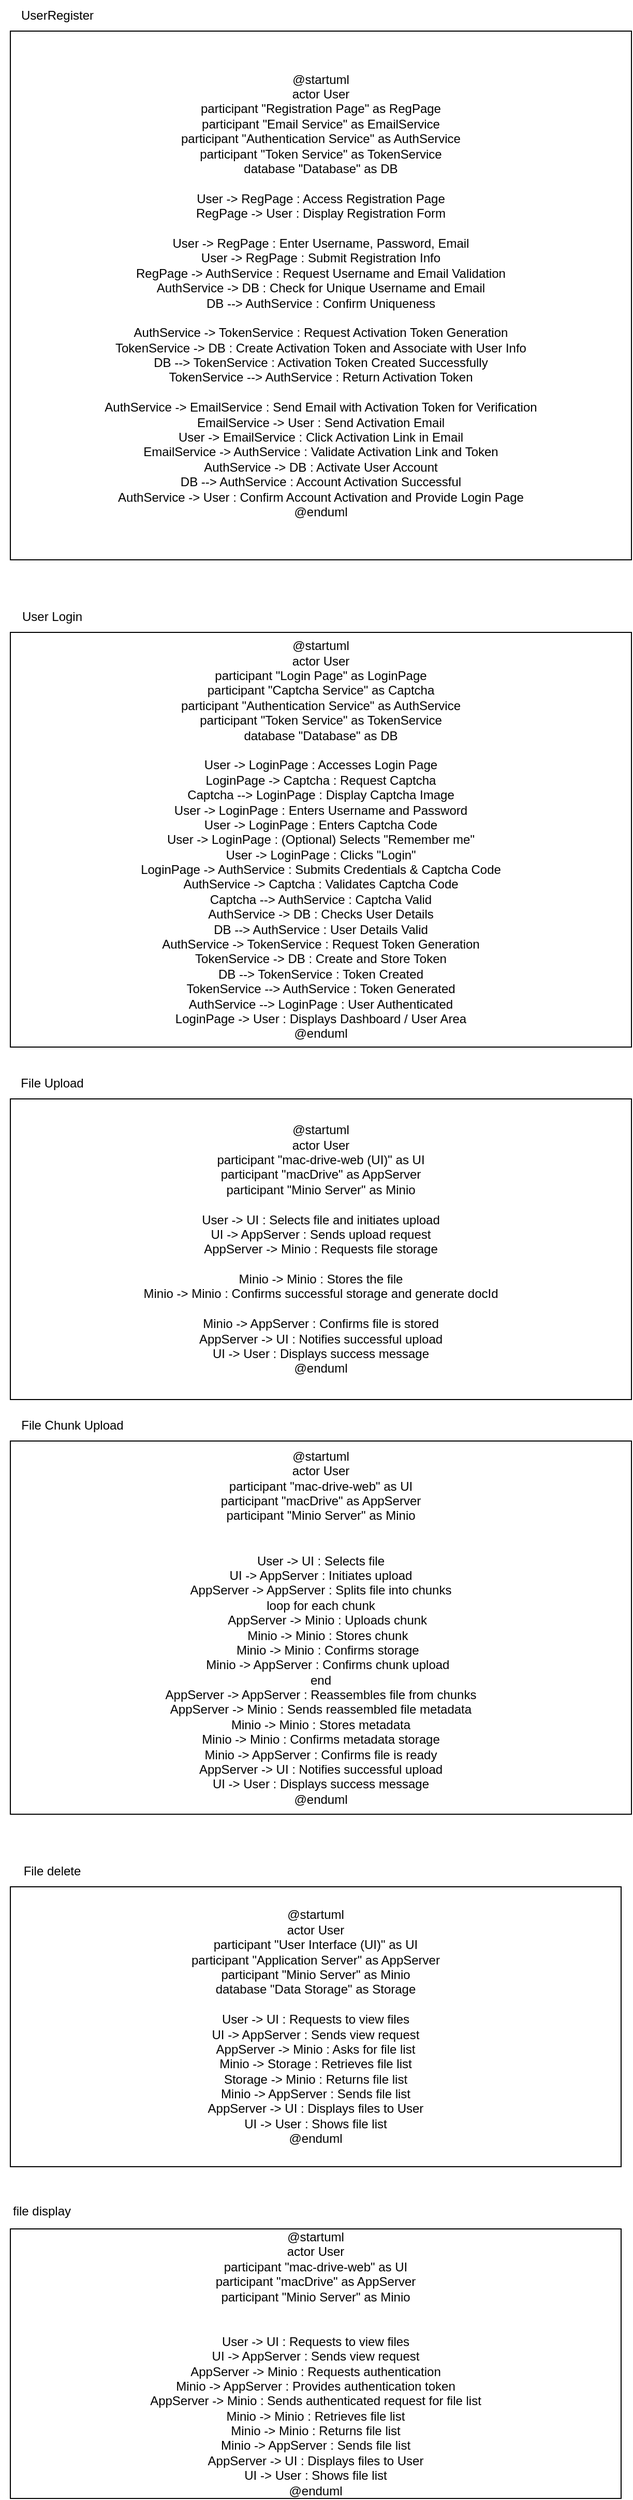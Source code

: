 <mxfile version="22.1.11" type="github" pages="3">
  <diagram id="ILCn9BO9myJM3LrbQQf_" name="plantUML">
    <mxGraphModel dx="929" dy="615" grid="1" gridSize="10" guides="1" tooltips="1" connect="1" arrows="1" fold="1" page="1" pageScale="1" pageWidth="827" pageHeight="1169" math="0" shadow="0">
      <root>
        <mxCell id="0" />
        <mxCell id="1" parent="0" />
        <mxCell id="LQySnjO1yDNA73CeL4dr-1" value="&lt;div&gt;@startuml&lt;/div&gt;&lt;div&gt;actor User&lt;/div&gt;&lt;div&gt;participant &quot;Registration Page&quot; as RegPage&lt;/div&gt;&lt;div&gt;participant &quot;Email Service&quot; as EmailService&lt;/div&gt;&lt;div&gt;participant &quot;Authentication Service&quot; as AuthService&lt;/div&gt;&lt;div&gt;participant &quot;Token Service&quot; as TokenService&lt;/div&gt;&lt;div&gt;database &quot;Database&quot; as DB&lt;/div&gt;&lt;div&gt;&lt;br&gt;&lt;/div&gt;&lt;div&gt;User -&amp;gt; RegPage : Access Registration Page&lt;/div&gt;&lt;div&gt;RegPage -&amp;gt; User : Display Registration Form&lt;/div&gt;&lt;div&gt;&lt;br&gt;&lt;/div&gt;&lt;div&gt;User -&amp;gt; RegPage : Enter Username, Password, Email&lt;/div&gt;&lt;div&gt;User -&amp;gt; RegPage : Submit Registration Info&lt;/div&gt;&lt;div&gt;RegPage -&amp;gt; AuthService : Request Username and Email Validation&lt;/div&gt;&lt;div&gt;AuthService -&amp;gt; DB : Check for Unique Username and Email&lt;/div&gt;&lt;div&gt;DB --&amp;gt; AuthService : Confirm Uniqueness&lt;/div&gt;&lt;div&gt;&lt;br&gt;&lt;/div&gt;&lt;div&gt;AuthService -&amp;gt; TokenService : Request Activation Token Generation&lt;/div&gt;&lt;div&gt;TokenService -&amp;gt; DB : Create Activation Token and Associate with User Info&lt;/div&gt;&lt;div&gt;DB --&amp;gt; TokenService : Activation Token Created Successfully&lt;/div&gt;&lt;div&gt;TokenService --&amp;gt; AuthService : Return Activation Token&lt;/div&gt;&lt;div&gt;&lt;br&gt;&lt;/div&gt;&lt;div&gt;AuthService -&amp;gt; EmailService : Send Email with Activation Token for Verification&lt;/div&gt;&lt;div&gt;EmailService -&amp;gt; User : Send Activation Email&lt;/div&gt;&lt;div&gt;User -&amp;gt; EmailService : Click Activation Link in Email&lt;/div&gt;&lt;div&gt;EmailService -&amp;gt; AuthService : Validate Activation Link and Token&lt;/div&gt;&lt;div&gt;AuthService -&amp;gt; DB : Activate User Account&lt;/div&gt;&lt;div&gt;DB --&amp;gt; AuthService : Account Activation Successful&lt;/div&gt;&lt;div&gt;AuthService -&amp;gt; User : Confirm Account Activation and Provide Login Page&lt;/div&gt;&lt;div&gt;@enduml&lt;/div&gt;" style="rounded=0;whiteSpace=wrap;html=1;" vertex="1" parent="1">
          <mxGeometry x="70" y="150" width="600" height="510" as="geometry" />
        </mxCell>
        <mxCell id="LQySnjO1yDNA73CeL4dr-2" value="UserRegister" style="text;html=1;align=center;verticalAlign=middle;resizable=0;points=[];autosize=1;strokeColor=none;fillColor=none;" vertex="1" parent="1">
          <mxGeometry x="70" y="120" width="90" height="30" as="geometry" />
        </mxCell>
        <mxCell id="LQySnjO1yDNA73CeL4dr-3" value="&lt;div&gt;@startuml&lt;/div&gt;&lt;div&gt;actor User&lt;/div&gt;&lt;div&gt;participant &quot;Login Page&quot; as LoginPage&lt;/div&gt;&lt;div&gt;participant &quot;Captcha Service&quot; as Captcha&lt;/div&gt;&lt;div&gt;participant &quot;Authentication Service&quot; as AuthService&lt;/div&gt;&lt;div&gt;participant &quot;Token Service&quot; as TokenService&lt;/div&gt;&lt;div&gt;database &quot;Database&quot; as DB&lt;/div&gt;&lt;div&gt;&lt;br&gt;&lt;/div&gt;&lt;div&gt;User -&amp;gt; LoginPage : Accesses Login Page&lt;/div&gt;&lt;div&gt;LoginPage -&amp;gt; Captcha : Request Captcha&lt;/div&gt;&lt;div&gt;Captcha --&amp;gt; LoginPage : Display Captcha Image&lt;/div&gt;&lt;div&gt;User -&amp;gt; LoginPage : Enters Username and Password&lt;/div&gt;&lt;div&gt;User -&amp;gt; LoginPage : Enters Captcha Code&lt;/div&gt;&lt;div&gt;User -&amp;gt; LoginPage : (Optional) Selects &quot;Remember me&quot;&lt;/div&gt;&lt;div&gt;User -&amp;gt; LoginPage : Clicks &quot;Login&quot;&lt;/div&gt;&lt;div&gt;LoginPage -&amp;gt; AuthService : Submits Credentials &amp;amp; Captcha Code&lt;/div&gt;&lt;div&gt;AuthService -&amp;gt; Captcha : Validates Captcha Code&lt;/div&gt;&lt;div&gt;Captcha --&amp;gt; AuthService : Captcha Valid&lt;/div&gt;&lt;div&gt;AuthService -&amp;gt; DB : Checks User Details&lt;/div&gt;&lt;div&gt;DB --&amp;gt; AuthService : User Details Valid&lt;/div&gt;&lt;div&gt;AuthService -&amp;gt; TokenService : Request Token Generation&lt;/div&gt;&lt;div&gt;TokenService -&amp;gt; DB : Create and Store Token&lt;/div&gt;&lt;div&gt;DB --&amp;gt; TokenService : Token Created&lt;/div&gt;&lt;div&gt;TokenService --&amp;gt; AuthService : Token Generated&lt;/div&gt;&lt;div&gt;AuthService --&amp;gt; LoginPage : User Authenticated&lt;/div&gt;&lt;div&gt;LoginPage -&amp;gt; User : Displays Dashboard / User Area&lt;/div&gt;&lt;div&gt;@enduml&lt;/div&gt;" style="rounded=0;whiteSpace=wrap;html=1;" vertex="1" parent="1">
          <mxGeometry x="70" y="730" width="600" height="400" as="geometry" />
        </mxCell>
        <mxCell id="LQySnjO1yDNA73CeL4dr-4" value="User Login" style="text;html=1;align=center;verticalAlign=middle;resizable=0;points=[];autosize=1;strokeColor=none;fillColor=none;" vertex="1" parent="1">
          <mxGeometry x="70" y="700" width="80" height="30" as="geometry" />
        </mxCell>
        <mxCell id="LQySnjO1yDNA73CeL4dr-5" value="&lt;div&gt;@startuml&lt;/div&gt;&lt;div&gt;actor User&lt;/div&gt;&lt;div&gt;participant &quot;mac-drive-web (UI)&quot; as UI&lt;/div&gt;&lt;div&gt;participant &quot;macDrive&quot; as AppServer&lt;/div&gt;&lt;div&gt;participant &quot;Minio Server&quot; as Minio&lt;/div&gt;&lt;div&gt;&lt;br&gt;&lt;/div&gt;&lt;div&gt;User -&amp;gt; UI : Selects file and initiates upload&lt;/div&gt;&lt;div&gt;UI -&amp;gt; AppServer : Sends upload request&lt;/div&gt;&lt;div&gt;AppServer -&amp;gt; Minio : Requests file storage&lt;/div&gt;&lt;div&gt;&lt;br&gt;&lt;/div&gt;&lt;div&gt;Minio -&amp;gt; Minio : Stores the file&lt;/div&gt;&lt;div&gt;Minio -&amp;gt; Minio : Confirms successful storage and generate docId&lt;/div&gt;&lt;div&gt;&lt;br&gt;&lt;/div&gt;&lt;div&gt;Minio -&amp;gt; AppServer : Confirms file is stored&lt;/div&gt;&lt;div&gt;AppServer -&amp;gt; UI : Notifies successful upload&lt;/div&gt;&lt;div&gt;UI -&amp;gt; User : Displays success message&lt;/div&gt;&lt;div&gt;@enduml&lt;/div&gt;" style="rounded=0;whiteSpace=wrap;html=1;" vertex="1" parent="1">
          <mxGeometry x="70" y="1180" width="600" height="290" as="geometry" />
        </mxCell>
        <mxCell id="LQySnjO1yDNA73CeL4dr-6" value="File Upload" style="text;html=1;align=center;verticalAlign=middle;resizable=0;points=[];autosize=1;strokeColor=none;fillColor=none;" vertex="1" parent="1">
          <mxGeometry x="70" y="1150" width="80" height="30" as="geometry" />
        </mxCell>
        <mxCell id="LQySnjO1yDNA73CeL4dr-7" value="@startuml&#xa;actor User&#xa;participant &quot;mac-drive-web&quot; as UI&#xa;participant &quot;macDrive&quot; as AppServer&#xa;participant &quot;Minio Server&quot; as Minio&#xa;&#xa;&#xa;User -&gt; UI : Selects file&#xa;UI -&gt; AppServer : Initiates upload&#xa;AppServer -&gt; AppServer : Splits file into chunks&#xa;loop for each chunk&#xa;    AppServer -&gt; Minio : Uploads chunk&#xa;    Minio -&gt; Minio : Stores chunk&#xa;    Minio -&gt; Minio : Confirms storage&#xa;    Minio -&gt; AppServer : Confirms chunk upload&#xa;end&#xa;AppServer -&gt; AppServer : Reassembles file from chunks&#xa;AppServer -&gt; Minio : Sends reassembled file metadata&#xa;Minio -&gt; Minio : Stores metadata&#xa;Minio -&gt; Minio : Confirms metadata storage&#xa;Minio -&gt; AppServer : Confirms file is ready&#xa;AppServer -&gt; UI : Notifies successful upload&#xa;UI -&gt; User : Displays success message&#xa;@enduml" style="rounded=0;whiteSpace=wrap;html=1;" vertex="1" parent="1">
          <mxGeometry x="70" y="1510" width="600" height="360" as="geometry" />
        </mxCell>
        <mxCell id="LQySnjO1yDNA73CeL4dr-8" value="File Chunk Upload" style="text;html=1;strokeColor=none;fillColor=none;align=center;verticalAlign=middle;whiteSpace=wrap;rounded=0;" vertex="1" parent="1">
          <mxGeometry x="70" y="1480" width="120" height="30" as="geometry" />
        </mxCell>
        <mxCell id="LQySnjO1yDNA73CeL4dr-9" value="&lt;div&gt;@startuml&lt;/div&gt;&lt;div&gt;actor User&lt;/div&gt;&lt;div&gt;participant &quot;User Interface (UI)&quot; as UI&lt;/div&gt;&lt;div&gt;participant &quot;Application Server&quot; as AppServer&lt;/div&gt;&lt;div&gt;participant &quot;Minio Server&quot; as Minio&lt;/div&gt;&lt;div&gt;database &quot;Data Storage&quot; as Storage&lt;/div&gt;&lt;div&gt;&lt;br&gt;&lt;/div&gt;&lt;div&gt;User -&amp;gt; UI : Requests to view files&lt;/div&gt;&lt;div&gt;UI -&amp;gt; AppServer : Sends view request&lt;/div&gt;&lt;div&gt;AppServer -&amp;gt; Minio : Asks for file list&lt;/div&gt;&lt;div&gt;Minio -&amp;gt; Storage : Retrieves file list&lt;/div&gt;&lt;div&gt;Storage -&amp;gt; Minio : Returns file list&lt;/div&gt;&lt;div&gt;Minio -&amp;gt; AppServer : Sends file list&lt;/div&gt;&lt;div&gt;AppServer -&amp;gt; UI : Displays files to User&lt;/div&gt;&lt;div&gt;UI -&amp;gt; User : Shows file list&lt;/div&gt;&lt;div&gt;@enduml&lt;/div&gt;" style="rounded=0;whiteSpace=wrap;html=1;" vertex="1" parent="1">
          <mxGeometry x="70" y="1940" width="590" height="270" as="geometry" />
        </mxCell>
        <mxCell id="LQySnjO1yDNA73CeL4dr-10" value="File delete" style="text;html=1;align=center;verticalAlign=middle;resizable=0;points=[];autosize=1;strokeColor=none;fillColor=none;" vertex="1" parent="1">
          <mxGeometry x="70" y="1910" width="80" height="30" as="geometry" />
        </mxCell>
        <mxCell id="LQySnjO1yDNA73CeL4dr-11" value="@startuml&#xa;actor User&#xa;participant &quot;mac-drive-web&quot; as UI&#xa;participant &quot;macDrive&quot; as AppServer&#xa;participant &quot;Minio Server&quot; as Minio&#xa;&#xa;&#xa;User -&gt; UI : Requests to view files&#xa;UI -&gt; AppServer : Sends view request&#xa;AppServer -&gt; Minio : Requests authentication&#xa;Minio -&gt; AppServer : Provides authentication token&#xa;AppServer -&gt; Minio : Sends authenticated request for file list&#xa;Minio -&gt; Minio : Retrieves file list&#xa;Minio -&gt; Minio : Returns file list&#xa;Minio -&gt; AppServer : Sends file list&#xa;AppServer -&gt; UI : Displays files to User&#xa;UI -&gt; User : Shows file list&#xa;@enduml" style="rounded=0;whiteSpace=wrap;html=1;" vertex="1" parent="1">
          <mxGeometry x="70" y="2270" width="590" height="260" as="geometry" />
        </mxCell>
        <mxCell id="LQySnjO1yDNA73CeL4dr-12" value="file display" style="text;html=1;align=center;verticalAlign=middle;resizable=0;points=[];autosize=1;strokeColor=none;fillColor=none;" vertex="1" parent="1">
          <mxGeometry x="60" y="2238" width="80" height="30" as="geometry" />
        </mxCell>
      </root>
    </mxGraphModel>
  </diagram>
  <diagram name="overall er" id="CqrkfWvKqjEvy0J3rS-4">
    <mxGraphModel dx="1756" dy="615" grid="1" gridSize="10" guides="1" tooltips="1" connect="1" arrows="1" fold="1" page="1" pageScale="1" pageWidth="827" pageHeight="1169" math="0" shadow="0">
      <root>
        <mxCell id="0" />
        <mxCell id="1" parent="0" />
        <mxCell id="Isf6Fnb0qAEW2lczfsNk-14" style="rounded=1;orthogonalLoop=1;jettySize=auto;html=1;entryX=0.5;entryY=1;entryDx=0;entryDy=0;sketch=1;curveFitting=1;jiggle=2;endArrow=none;endFill=0;" parent="1" source="Isf6Fnb0qAEW2lczfsNk-3" target="Isf6Fnb0qAEW2lczfsNk-6" edge="1">
          <mxGeometry relative="1" as="geometry" />
        </mxCell>
        <mxCell id="Isf6Fnb0qAEW2lczfsNk-3" value="File" style="rounded=1;whiteSpace=wrap;html=1;fillColor=#e1d5e7;strokeColor=#9673a6;sketch=1;curveFitting=1;jiggle=2;fillStyle=hachure;" parent="1" vertex="1">
          <mxGeometry x="160" y="540" width="120" height="60" as="geometry" />
        </mxCell>
        <mxCell id="Isf6Fnb0qAEW2lczfsNk-4" value="User" style="rounded=1;whiteSpace=wrap;html=1;fillColor=#e1d5e7;strokeColor=#9673a6;sketch=1;curveFitting=1;jiggle=2;fillStyle=hachure;" parent="1" vertex="1">
          <mxGeometry x="520" y="540" width="120" height="60" as="geometry" />
        </mxCell>
        <mxCell id="Isf6Fnb0qAEW2lczfsNk-5" value="Authority" style="rounded=1;whiteSpace=wrap;html=1;fillColor=#e1d5e7;strokeColor=#9673a6;sketch=1;curveFitting=1;jiggle=2;fillStyle=hachure;" parent="1" vertex="1">
          <mxGeometry x="940" y="540" width="120" height="60" as="geometry" />
        </mxCell>
        <mxCell id="Isf6Fnb0qAEW2lczfsNk-6" value="File Type" style="ellipse;whiteSpace=wrap;html=1;fillColor=#fff2cc;strokeColor=#d6b656;fillStyle=hatch;sketch=1;curveFitting=1;jiggle=2;" parent="1" vertex="1">
          <mxGeometry x="180" y="390" width="85" height="40" as="geometry" />
        </mxCell>
        <mxCell id="Isf6Fnb0qAEW2lczfsNk-7" value="File Name" style="ellipse;whiteSpace=wrap;html=1;fillColor=#fff2cc;strokeColor=#d6b656;fillStyle=hatch;sketch=1;curveFitting=1;jiggle=2;" parent="1" vertex="1">
          <mxGeometry x="80" y="400" width="80" height="40" as="geometry" />
        </mxCell>
        <mxCell id="Isf6Fnb0qAEW2lczfsNk-8" value="File Path" style="ellipse;whiteSpace=wrap;html=1;fillColor=#fff2cc;strokeColor=#d6b656;fillStyle=hatch;sketch=1;curveFitting=1;jiggle=2;" parent="1" vertex="1">
          <mxGeometry x="15" y="450" width="90" height="40" as="geometry" />
        </mxCell>
        <mxCell id="Isf6Fnb0qAEW2lczfsNk-9" value="File Storage idWork Name" style="ellipse;whiteSpace=wrap;html=1;fillColor=#fff2cc;strokeColor=#d6b656;fillStyle=hatch;sketch=1;curveFitting=1;jiggle=2;" parent="1" vertex="1">
          <mxGeometry x="-20" y="500" width="90" height="40" as="geometry" />
        </mxCell>
        <mxCell id="Isf6Fnb0qAEW2lczfsNk-10" value="id" style="ellipse;whiteSpace=wrap;html=1;fillColor=#fff2cc;strokeColor=#d6b656;fillStyle=hatch;sketch=1;curveFitting=1;jiggle=2;" parent="1" vertex="1">
          <mxGeometry x="-10" y="550" width="90" height="40" as="geometry" />
        </mxCell>
        <mxCell id="Isf6Fnb0qAEW2lczfsNk-11" value="Upload Time" style="ellipse;whiteSpace=wrap;html=1;fillColor=#fff2cc;strokeColor=#d6b656;fillStyle=hatch;sketch=1;curveFitting=1;jiggle=2;" parent="1" vertex="1">
          <mxGeometry x="20" y="610" width="85" height="40" as="geometry" />
        </mxCell>
        <mxCell id="Isf6Fnb0qAEW2lczfsNk-12" value="File Size" style="ellipse;whiteSpace=wrap;html=1;fillColor=#fff2cc;strokeColor=#d6b656;fillStyle=hatch;sketch=1;curveFitting=1;jiggle=2;" parent="1" vertex="1">
          <mxGeometry x="90" y="660" width="90" height="40" as="geometry" />
        </mxCell>
        <mxCell id="Isf6Fnb0qAEW2lczfsNk-17" style="rounded=1;orthogonalLoop=1;jettySize=auto;html=1;entryX=1;entryY=1;entryDx=0;entryDy=0;sketch=1;curveFitting=1;jiggle=2;endArrow=none;endFill=0;exitX=0.5;exitY=0;exitDx=0;exitDy=0;" parent="1" source="Isf6Fnb0qAEW2lczfsNk-3" target="Isf6Fnb0qAEW2lczfsNk-7" edge="1">
          <mxGeometry relative="1" as="geometry">
            <mxPoint x="170" y="530" as="sourcePoint" />
            <mxPoint x="170" y="360" as="targetPoint" />
          </mxGeometry>
        </mxCell>
        <mxCell id="Isf6Fnb0qAEW2lczfsNk-18" style="rounded=1;orthogonalLoop=1;jettySize=auto;html=1;entryX=1;entryY=1;entryDx=0;entryDy=0;sketch=1;curveFitting=1;jiggle=2;endArrow=none;endFill=0;exitX=0;exitY=0.5;exitDx=0;exitDy=0;" parent="1" source="Isf6Fnb0qAEW2lczfsNk-3" target="Isf6Fnb0qAEW2lczfsNk-8" edge="1">
          <mxGeometry relative="1" as="geometry">
            <mxPoint x="130" y="570" as="sourcePoint" />
            <mxPoint x="130" y="400" as="targetPoint" />
          </mxGeometry>
        </mxCell>
        <mxCell id="Isf6Fnb0qAEW2lczfsNk-19" style="rounded=1;orthogonalLoop=1;jettySize=auto;html=1;entryX=1;entryY=0.5;entryDx=0;entryDy=0;sketch=1;curveFitting=1;jiggle=2;endArrow=none;endFill=0;exitX=0;exitY=0.5;exitDx=0;exitDy=0;" parent="1" source="Isf6Fnb0qAEW2lczfsNk-3" target="Isf6Fnb0qAEW2lczfsNk-9" edge="1">
          <mxGeometry relative="1" as="geometry">
            <mxPoint x="89" y="650" as="sourcePoint" />
            <mxPoint x="89" y="480" as="targetPoint" />
          </mxGeometry>
        </mxCell>
        <mxCell id="Isf6Fnb0qAEW2lczfsNk-20" style="rounded=1;orthogonalLoop=1;jettySize=auto;html=1;entryX=1;entryY=0.394;entryDx=0;entryDy=0;sketch=1;curveFitting=1;jiggle=2;endArrow=none;endFill=0;entryPerimeter=0;" parent="1" target="Isf6Fnb0qAEW2lczfsNk-10" edge="1">
          <mxGeometry relative="1" as="geometry">
            <mxPoint x="160" y="570" as="sourcePoint" />
            <mxPoint x="100" y="510" as="targetPoint" />
          </mxGeometry>
        </mxCell>
        <mxCell id="Isf6Fnb0qAEW2lczfsNk-21" style="rounded=1;orthogonalLoop=1;jettySize=auto;html=1;sketch=1;curveFitting=1;jiggle=2;endArrow=none;endFill=0;entryX=0;entryY=0.75;entryDx=0;entryDy=0;exitX=1;exitY=0;exitDx=0;exitDy=0;" parent="1" source="Isf6Fnb0qAEW2lczfsNk-11" target="Isf6Fnb0qAEW2lczfsNk-3" edge="1">
          <mxGeometry relative="1" as="geometry">
            <mxPoint x="219.5" y="775" as="sourcePoint" />
            <mxPoint x="240" y="610" as="targetPoint" />
          </mxGeometry>
        </mxCell>
        <mxCell id="Isf6Fnb0qAEW2lczfsNk-22" style="rounded=1;orthogonalLoop=1;jettySize=auto;html=1;entryX=0.5;entryY=1;entryDx=0;entryDy=0;sketch=1;curveFitting=1;jiggle=2;endArrow=none;endFill=0;exitX=0.5;exitY=0;exitDx=0;exitDy=0;" parent="1" source="Isf6Fnb0qAEW2lczfsNk-12" target="Isf6Fnb0qAEW2lczfsNk-3" edge="1">
          <mxGeometry relative="1" as="geometry">
            <mxPoint x="289" y="740" as="sourcePoint" />
            <mxPoint x="289" y="570" as="targetPoint" />
          </mxGeometry>
        </mxCell>
        <mxCell id="Isf6Fnb0qAEW2lczfsNk-23" style="rounded=1;orthogonalLoop=1;jettySize=auto;html=1;sketch=1;curveFitting=1;jiggle=2;endArrow=none;endFill=0;exitX=0.5;exitY=0;exitDx=0;exitDy=0;" parent="1" source="Isf6Fnb0qAEW2lczfsNk-26" edge="1">
          <mxGeometry relative="1" as="geometry">
            <mxPoint x="220" y="820" as="sourcePoint" />
            <mxPoint x="220" y="600" as="targetPoint" />
            <Array as="points" />
          </mxGeometry>
        </mxCell>
        <mxCell id="Isf6Fnb0qAEW2lczfsNk-24" style="rounded=1;orthogonalLoop=1;jettySize=auto;html=1;entryX=1;entryY=0.5;entryDx=0;entryDy=0;sketch=1;curveFitting=1;jiggle=2;endArrow=none;endFill=0;exitX=0;exitY=0.5;exitDx=0;exitDy=0;" parent="1" source="Isf6Fnb0qAEW2lczfsNk-48" target="Isf6Fnb0qAEW2lczfsNk-3" edge="1">
          <mxGeometry relative="1" as="geometry">
            <mxPoint x="320" y="790" as="sourcePoint" />
            <mxPoint x="320" y="620" as="targetPoint" />
          </mxGeometry>
        </mxCell>
        <mxCell id="Isf6Fnb0qAEW2lczfsNk-25" style="rounded=1;orthogonalLoop=1;jettySize=auto;html=1;entryX=0;entryY=0.5;entryDx=0;entryDy=0;sketch=1;curveFitting=1;jiggle=2;endArrow=none;endFill=0;exitX=1;exitY=0.5;exitDx=0;exitDy=0;" parent="1" source="Isf6Fnb0qAEW2lczfsNk-26" target="Isf6Fnb0qAEW2lczfsNk-27" edge="1">
          <mxGeometry relative="1" as="geometry">
            <mxPoint x="360" y="870" as="sourcePoint" />
            <mxPoint x="360" y="700" as="targetPoint" />
          </mxGeometry>
        </mxCell>
        <mxCell id="Isf6Fnb0qAEW2lczfsNk-26" value="Contain" style="rhombus;whiteSpace=wrap;html=1;fillColor=#dae8fc;strokeColor=#6c8ebf;fillStyle=hatch;sketch=1;curveFitting=1;jiggle=2;" parent="1" vertex="1">
          <mxGeometry x="150" y="790" width="140" height="80" as="geometry" />
        </mxCell>
        <mxCell id="Isf6Fnb0qAEW2lczfsNk-27" value="File&amp;nbsp; Class" style="rounded=1;whiteSpace=wrap;html=1;fillColor=#e1d5e7;strokeColor=#9673a6;sketch=1;curveFitting=1;jiggle=2;fillStyle=hachure;" parent="1" vertex="1">
          <mxGeometry x="530" y="808" width="120" height="60" as="geometry" />
        </mxCell>
        <mxCell id="Isf6Fnb0qAEW2lczfsNk-28" value="File Extension&lt;br&gt;&amp;nbsp;Name" style="ellipse;whiteSpace=wrap;html=1;fillColor=#fff2cc;strokeColor=#d6b656;fillStyle=hatch;sketch=1;curveFitting=1;jiggle=2;" parent="1" vertex="1">
          <mxGeometry x="747" y="740" width="90" height="40" as="geometry" />
        </mxCell>
        <mxCell id="Isf6Fnb0qAEW2lczfsNk-29" style="rounded=1;orthogonalLoop=1;jettySize=auto;html=1;entryX=1;entryY=0.5;entryDx=0;entryDy=0;sketch=1;curveFitting=1;jiggle=2;endArrow=none;endFill=0;exitX=0;exitY=0.5;exitDx=0;exitDy=0;" parent="1" source="Isf6Fnb0qAEW2lczfsNk-33" target="Isf6Fnb0qAEW2lczfsNk-27" edge="1">
          <mxGeometry relative="1" as="geometry">
            <mxPoint x="710" y="1040" as="sourcePoint" />
            <mxPoint x="710" y="870" as="targetPoint" />
          </mxGeometry>
        </mxCell>
        <mxCell id="Isf6Fnb0qAEW2lczfsNk-30" style="rounded=1;orthogonalLoop=1;jettySize=auto;html=1;entryX=0;entryY=0.5;entryDx=0;entryDy=0;sketch=1;curveFitting=1;jiggle=2;endArrow=none;endFill=0;exitX=1;exitY=0.5;exitDx=0;exitDy=0;" parent="1" source="Isf6Fnb0qAEW2lczfsNk-27" target="Isf6Fnb0qAEW2lczfsNk-32" edge="1">
          <mxGeometry relative="1" as="geometry">
            <mxPoint x="329" y="780" as="sourcePoint" />
            <mxPoint x="329" y="610" as="targetPoint" />
          </mxGeometry>
        </mxCell>
        <mxCell id="Isf6Fnb0qAEW2lczfsNk-31" style="rounded=1;orthogonalLoop=1;jettySize=auto;html=1;entryX=0;entryY=1;entryDx=0;entryDy=0;sketch=1;curveFitting=1;jiggle=2;endArrow=none;endFill=0;exitX=1;exitY=0.5;exitDx=0;exitDy=0;" parent="1" source="Isf6Fnb0qAEW2lczfsNk-27" target="Isf6Fnb0qAEW2lczfsNk-28" edge="1">
          <mxGeometry relative="1" as="geometry">
            <mxPoint x="339" y="790" as="sourcePoint" />
            <mxPoint x="339" y="620" as="targetPoint" />
          </mxGeometry>
        </mxCell>
        <mxCell id="Isf6Fnb0qAEW2lczfsNk-32" value="Id" style="ellipse;whiteSpace=wrap;html=1;fillColor=#fff2cc;strokeColor=#d6b656;fillStyle=hatch;sketch=1;curveFitting=1;jiggle=2;" parent="1" vertex="1">
          <mxGeometry x="747" y="810" width="90" height="40" as="geometry" />
        </mxCell>
        <mxCell id="Isf6Fnb0qAEW2lczfsNk-33" value="File Type Id" style="ellipse;whiteSpace=wrap;html=1;fillColor=#fff2cc;strokeColor=#d6b656;fillStyle=hatch;sketch=1;curveFitting=1;jiggle=2;" parent="1" vertex="1">
          <mxGeometry x="747" y="870" width="90" height="40" as="geometry" />
        </mxCell>
        <mxCell id="Isf6Fnb0qAEW2lczfsNk-34" value="1" style="text;html=1;align=center;verticalAlign=middle;resizable=0;points=[];autosize=1;strokeColor=none;fillColor=none;" parent="1" vertex="1">
          <mxGeometry x="235" y="678" width="30" height="30" as="geometry" />
        </mxCell>
        <mxCell id="Isf6Fnb0qAEW2lczfsNk-35" value="1" style="text;html=1;align=center;verticalAlign=middle;resizable=0;points=[];autosize=1;strokeColor=none;fillColor=none;" parent="1" vertex="1">
          <mxGeometry x="395" y="808" width="30" height="30" as="geometry" />
        </mxCell>
        <mxCell id="Isf6Fnb0qAEW2lczfsNk-36" value="Storage Capacity" style="ellipse;whiteSpace=wrap;html=1;fillColor=#fff2cc;strokeColor=#d6b656;fillStyle=hatch;sketch=1;curveFitting=1;jiggle=2;" parent="1" vertex="1">
          <mxGeometry x="380" y="470" width="90" height="40" as="geometry" />
        </mxCell>
        <mxCell id="Isf6Fnb0qAEW2lczfsNk-37" value="Id" style="ellipse;whiteSpace=wrap;html=1;fillColor=#fff2cc;strokeColor=#d6b656;fillStyle=hatch;sketch=1;curveFitting=1;jiggle=2;" parent="1" vertex="1">
          <mxGeometry x="400" y="410" width="90" height="40" as="geometry" />
        </mxCell>
        <mxCell id="Isf6Fnb0qAEW2lczfsNk-38" value="Name" style="ellipse;whiteSpace=wrap;html=1;fillColor=#fff2cc;strokeColor=#d6b656;fillStyle=hatch;sketch=1;curveFitting=1;jiggle=2;" parent="1" vertex="1">
          <mxGeometry x="480" y="360" width="90" height="40" as="geometry" />
        </mxCell>
        <mxCell id="Isf6Fnb0qAEW2lczfsNk-39" value="Email" style="ellipse;whiteSpace=wrap;html=1;fillColor=#fff2cc;strokeColor=#d6b656;fillStyle=hatch;sketch=1;curveFitting=1;jiggle=2;" parent="1" vertex="1">
          <mxGeometry x="590" y="360" width="90" height="40" as="geometry" />
        </mxCell>
        <mxCell id="Isf6Fnb0qAEW2lczfsNk-40" value="Password" style="ellipse;whiteSpace=wrap;html=1;fillColor=#fff2cc;strokeColor=#d6b656;fillStyle=hatch;sketch=1;curveFitting=1;jiggle=2;" parent="1" vertex="1">
          <mxGeometry x="670" y="410" width="90" height="40" as="geometry" />
        </mxCell>
        <mxCell id="Isf6Fnb0qAEW2lczfsNk-41" value="Avatar" style="ellipse;whiteSpace=wrap;html=1;fillColor=#fff2cc;strokeColor=#d6b656;fillStyle=hatch;sketch=1;curveFitting=1;jiggle=2;" parent="1" vertex="1">
          <mxGeometry x="690" y="470" width="90" height="40" as="geometry" />
        </mxCell>
        <mxCell id="Isf6Fnb0qAEW2lczfsNk-42" style="rounded=1;orthogonalLoop=1;jettySize=auto;html=1;entryX=1;entryY=1;entryDx=0;entryDy=0;sketch=1;curveFitting=1;jiggle=2;endArrow=none;endFill=0;exitX=0.25;exitY=0;exitDx=0;exitDy=0;" parent="1" source="Isf6Fnb0qAEW2lczfsNk-4" target="Isf6Fnb0qAEW2lczfsNk-36" edge="1">
          <mxGeometry relative="1" as="geometry">
            <mxPoint x="350" y="708" as="sourcePoint" />
            <mxPoint x="460" y="644" as="targetPoint" />
          </mxGeometry>
        </mxCell>
        <mxCell id="Isf6Fnb0qAEW2lczfsNk-43" style="rounded=1;orthogonalLoop=1;jettySize=auto;html=1;entryX=1;entryY=1;entryDx=0;entryDy=0;sketch=1;curveFitting=1;jiggle=2;endArrow=none;endFill=0;exitX=0.25;exitY=0;exitDx=0;exitDy=0;" parent="1" source="Isf6Fnb0qAEW2lczfsNk-4" target="Isf6Fnb0qAEW2lczfsNk-37" edge="1">
          <mxGeometry relative="1" as="geometry">
            <mxPoint x="610" y="708" as="sourcePoint" />
            <mxPoint x="720" y="644" as="targetPoint" />
          </mxGeometry>
        </mxCell>
        <mxCell id="Isf6Fnb0qAEW2lczfsNk-44" style="rounded=1;orthogonalLoop=1;jettySize=auto;html=1;entryX=0.5;entryY=1;entryDx=0;entryDy=0;sketch=1;curveFitting=1;jiggle=2;endArrow=none;endFill=0;exitX=0.5;exitY=0;exitDx=0;exitDy=0;" parent="1" source="Isf6Fnb0qAEW2lczfsNk-4" target="Isf6Fnb0qAEW2lczfsNk-38" edge="1">
          <mxGeometry relative="1" as="geometry">
            <mxPoint x="590" y="714" as="sourcePoint" />
            <mxPoint x="700" y="650" as="targetPoint" />
          </mxGeometry>
        </mxCell>
        <mxCell id="Isf6Fnb0qAEW2lczfsNk-45" style="rounded=1;orthogonalLoop=1;jettySize=auto;html=1;entryX=0.5;entryY=1;entryDx=0;entryDy=0;sketch=1;curveFitting=1;jiggle=2;endArrow=none;endFill=0;exitX=0.5;exitY=0;exitDx=0;exitDy=0;" parent="1" source="Isf6Fnb0qAEW2lczfsNk-4" target="Isf6Fnb0qAEW2lczfsNk-39" edge="1">
          <mxGeometry relative="1" as="geometry">
            <mxPoint x="580" y="700" as="sourcePoint" />
            <mxPoint x="690" y="636" as="targetPoint" />
          </mxGeometry>
        </mxCell>
        <mxCell id="Isf6Fnb0qAEW2lczfsNk-46" style="rounded=1;orthogonalLoop=1;jettySize=auto;html=1;entryX=0.244;entryY=0.888;entryDx=0;entryDy=0;sketch=1;curveFitting=1;jiggle=2;endArrow=none;endFill=0;exitX=0.75;exitY=0;exitDx=0;exitDy=0;entryPerimeter=0;" parent="1" source="Isf6Fnb0qAEW2lczfsNk-4" target="Isf6Fnb0qAEW2lczfsNk-40" edge="1">
          <mxGeometry relative="1" as="geometry">
            <mxPoint x="670" y="678" as="sourcePoint" />
            <mxPoint x="780" y="614" as="targetPoint" />
          </mxGeometry>
        </mxCell>
        <mxCell id="Isf6Fnb0qAEW2lczfsNk-47" style="rounded=1;orthogonalLoop=1;jettySize=auto;html=1;entryX=0;entryY=1;entryDx=0;entryDy=0;sketch=1;curveFitting=1;jiggle=2;endArrow=none;endFill=0;exitX=0.75;exitY=0;exitDx=0;exitDy=0;" parent="1" source="Isf6Fnb0qAEW2lczfsNk-4" target="Isf6Fnb0qAEW2lczfsNk-41" edge="1">
          <mxGeometry relative="1" as="geometry">
            <mxPoint x="690" y="634" as="sourcePoint" />
            <mxPoint x="800" y="570" as="targetPoint" />
          </mxGeometry>
        </mxCell>
        <mxCell id="Isf6Fnb0qAEW2lczfsNk-48" value="Operate" style="rhombus;whiteSpace=wrap;html=1;fillColor=#dae8fc;strokeColor=#6c8ebf;fillStyle=hatch;sketch=1;curveFitting=1;jiggle=2;" parent="1" vertex="1">
          <mxGeometry x="330" y="530" width="140" height="80" as="geometry" />
        </mxCell>
        <mxCell id="Isf6Fnb0qAEW2lczfsNk-49" style="rounded=1;orthogonalLoop=1;jettySize=auto;html=1;entryX=1;entryY=0.5;entryDx=0;entryDy=0;sketch=1;curveFitting=1;jiggle=2;endArrow=none;endFill=0;exitX=0;exitY=0.5;exitDx=0;exitDy=0;" parent="1" source="Isf6Fnb0qAEW2lczfsNk-4" target="Isf6Fnb0qAEW2lczfsNk-48" edge="1">
          <mxGeometry relative="1" as="geometry">
            <mxPoint x="756" y="740" as="sourcePoint" />
            <mxPoint x="756" y="570" as="targetPoint" />
          </mxGeometry>
        </mxCell>
        <mxCell id="Isf6Fnb0qAEW2lczfsNk-51" value="N" style="text;html=1;align=center;verticalAlign=middle;resizable=0;points=[];autosize=1;strokeColor=none;fillColor=none;" parent="1" vertex="1">
          <mxGeometry x="285" y="548" width="30" height="30" as="geometry" />
        </mxCell>
        <mxCell id="Isf6Fnb0qAEW2lczfsNk-52" value="1" style="text;html=1;align=center;verticalAlign=middle;resizable=0;points=[];autosize=1;strokeColor=none;fillColor=none;" parent="1" vertex="1">
          <mxGeometry x="480" y="548" width="30" height="30" as="geometry" />
        </mxCell>
        <mxCell id="Isf6Fnb0qAEW2lczfsNk-53" value="Judge" style="rhombus;whiteSpace=wrap;html=1;fillColor=#dae8fc;strokeColor=#6c8ebf;fillStyle=hatch;sketch=1;curveFitting=1;jiggle=2;" parent="1" vertex="1">
          <mxGeometry x="722" y="530" width="140" height="80" as="geometry" />
        </mxCell>
        <mxCell id="Isf6Fnb0qAEW2lczfsNk-54" style="rounded=1;orthogonalLoop=1;jettySize=auto;html=1;entryX=0.5;entryY=1;entryDx=0;entryDy=0;sketch=1;curveFitting=1;jiggle=2;endArrow=none;endFill=0;" parent="1" source="Isf6Fnb0qAEW2lczfsNk-5" target="Isf6Fnb0qAEW2lczfsNk-62" edge="1">
          <mxGeometry relative="1" as="geometry">
            <mxPoint x="1130" y="505" as="sourcePoint" />
            <mxPoint x="1140" y="335" as="targetPoint" />
          </mxGeometry>
        </mxCell>
        <mxCell id="Isf6Fnb0qAEW2lczfsNk-55" style="rounded=1;orthogonalLoop=1;jettySize=auto;html=1;entryX=0.5;entryY=1;entryDx=0;entryDy=0;sketch=1;curveFitting=1;jiggle=2;endArrow=none;endFill=0;exitX=0.5;exitY=0;exitDx=0;exitDy=0;" parent="1" source="Isf6Fnb0qAEW2lczfsNk-5" target="Isf6Fnb0qAEW2lczfsNk-60" edge="1">
          <mxGeometry relative="1" as="geometry">
            <mxPoint x="910" y="525" as="sourcePoint" />
            <mxPoint x="920" y="355" as="targetPoint" />
          </mxGeometry>
        </mxCell>
        <mxCell id="Isf6Fnb0qAEW2lczfsNk-56" style="rounded=1;orthogonalLoop=1;jettySize=auto;html=1;entryX=0.5;entryY=1;entryDx=0;entryDy=0;sketch=1;curveFitting=1;jiggle=2;endArrow=none;endFill=0;exitX=0.25;exitY=0;exitDx=0;exitDy=0;" parent="1" source="Isf6Fnb0qAEW2lczfsNk-5" target="Isf6Fnb0qAEW2lczfsNk-59" edge="1">
          <mxGeometry relative="1" as="geometry">
            <mxPoint x="920" y="535" as="sourcePoint" />
            <mxPoint x="930" y="365" as="targetPoint" />
          </mxGeometry>
        </mxCell>
        <mxCell id="Isf6Fnb0qAEW2lczfsNk-57" style="rounded=1;orthogonalLoop=1;jettySize=auto;html=1;sketch=1;curveFitting=1;jiggle=2;endArrow=none;endFill=0;exitX=1;exitY=0.5;exitDx=0;exitDy=0;" parent="1" source="Isf6Fnb0qAEW2lczfsNk-53" target="Isf6Fnb0qAEW2lczfsNk-5" edge="1">
          <mxGeometry relative="1" as="geometry">
            <mxPoint x="930" y="545" as="sourcePoint" />
            <mxPoint x="940" y="375" as="targetPoint" />
          </mxGeometry>
        </mxCell>
        <mxCell id="Isf6Fnb0qAEW2lczfsNk-58" style="rounded=1;orthogonalLoop=1;jettySize=auto;html=1;entryX=0;entryY=0.5;entryDx=0;entryDy=0;sketch=1;curveFitting=1;jiggle=2;endArrow=none;endFill=0;exitX=1;exitY=0.5;exitDx=0;exitDy=0;" parent="1" source="Isf6Fnb0qAEW2lczfsNk-4" target="Isf6Fnb0qAEW2lczfsNk-53" edge="1">
          <mxGeometry relative="1" as="geometry">
            <mxPoint x="940" y="555" as="sourcePoint" />
            <mxPoint x="950" y="385" as="targetPoint" />
          </mxGeometry>
        </mxCell>
        <mxCell id="Isf6Fnb0qAEW2lczfsNk-59" value="id" style="ellipse;whiteSpace=wrap;html=1;fillColor=#fff2cc;strokeColor=#d6b656;fillStyle=hatch;sketch=1;curveFitting=1;jiggle=2;" parent="1" vertex="1">
          <mxGeometry x="862" y="450" width="90" height="40" as="geometry" />
        </mxCell>
        <mxCell id="Isf6Fnb0qAEW2lczfsNk-60" value="Authority Id" style="ellipse;whiteSpace=wrap;html=1;fillColor=#fff2cc;strokeColor=#d6b656;fillStyle=hatch;sketch=1;curveFitting=1;jiggle=2;" parent="1" vertex="1">
          <mxGeometry x="955" y="400" width="90" height="40" as="geometry" />
        </mxCell>
        <mxCell id="Isf6Fnb0qAEW2lczfsNk-62" value="User Id" style="ellipse;whiteSpace=wrap;html=1;fillColor=#fff2cc;strokeColor=#d6b656;fillStyle=hatch;sketch=1;curveFitting=1;jiggle=2;" parent="1" vertex="1">
          <mxGeometry x="1045" y="450" width="90" height="40" as="geometry" />
        </mxCell>
      </root>
    </mxGraphModel>
  </diagram>
  <diagram id="hAbPgr2nNsU2SdjxLZHJ" name="overall ddd">
    <mxGraphModel dx="2129" dy="1015" grid="0" gridSize="10" guides="1" tooltips="1" connect="1" arrows="1" fold="1" page="0" pageScale="1" pageWidth="827" pageHeight="1169" math="0" shadow="0">
      <root>
        <mxCell id="0" />
        <mxCell id="1" parent="0" />
        <mxCell id="7XOFt0l1qNprO7V9EBtW-86" value="" style="ellipse;whiteSpace=wrap;html=1;fillColor=none;sketch=1;curveFitting=1;jiggle=2;" parent="1" vertex="1">
          <mxGeometry x="-177" y="-137.5" width="1840" height="1190" as="geometry" />
        </mxCell>
        <mxCell id="S3q1-A8ORBThpEU_qU60-1" value="Register" style="rounded=1;whiteSpace=wrap;html=1;fillColor=#dae8fc;strokeColor=#6c8ebf;fillStyle=hatch;sketch=1;curveFitting=1;jiggle=2;shadow=0;" parent="1" vertex="1">
          <mxGeometry x="150" y="70" width="120" height="60" as="geometry" />
        </mxCell>
        <mxCell id="S3q1-A8ORBThpEU_qU60-17" value="Login" style="rounded=1;whiteSpace=wrap;html=1;fillColor=#dae8fc;strokeColor=#6c8ebf;fillStyle=hatch;sketch=1;curveFitting=1;jiggle=2;shadow=0;" parent="1" vertex="1">
          <mxGeometry x="177" y="195" width="120" height="60" as="geometry" />
        </mxCell>
        <mxCell id="S3q1-A8ORBThpEU_qU60-20" value="Send Code Email" style="rounded=1;whiteSpace=wrap;html=1;sketch=1;jiggle=2;fillStyle=hatch;curveFitting=1;strokeColor=#6c8ebf;align=center;verticalAlign=middle;fontFamily=Helvetica;fontSize=12;fillColor=#dae8fc;" parent="1" vertex="1">
          <mxGeometry x="827" y="-40" width="120" height="60" as="geometry" />
        </mxCell>
        <mxCell id="S3q1-A8ORBThpEU_qU60-21" value="Email&amp;nbsp;&lt;br&gt;External System" style="ellipse;whiteSpace=wrap;html=1;fillColor=#f8cecc;strokeColor=#b85450;sketch=1;curveFitting=1;jiggle=2;" parent="1" vertex="1">
          <mxGeometry x="1094.5" y="-10" width="171" height="90" as="geometry" />
        </mxCell>
        <mxCell id="S3q1-A8ORBThpEU_qU60-22" value="Email Code Sent" style="rounded=1;whiteSpace=wrap;html=1;fillColor=#ffe6cc;strokeColor=#d79b00;sketch=1;curveFitting=1;jiggle=2;" parent="1" vertex="1">
          <mxGeometry x="1000" y="120" width="120" height="60" as="geometry" />
        </mxCell>
        <mxCell id="S3q1-A8ORBThpEU_qU60-23" value="User&lt;br&gt;" style="shape=umlActor;verticalLabelPosition=bottom;verticalAlign=top;html=1;outlineConnect=0;sketch=1;curveFitting=1;jiggle=2;shadow=0;" parent="1" vertex="1">
          <mxGeometry x="-60" y="180" width="30" height="60" as="geometry" />
        </mxCell>
        <mxCell id="7XOFt0l1qNprO7V9EBtW-1" value="" style="endArrow=classic;html=1;rounded=0;sketch=1;curveFitting=1;jiggle=2;" parent="1" edge="1">
          <mxGeometry width="50" height="50" relative="1" as="geometry">
            <mxPoint x="10" y="160" as="sourcePoint" />
            <mxPoint x="120" y="120" as="targetPoint" />
          </mxGeometry>
        </mxCell>
        <mxCell id="7XOFt0l1qNprO7V9EBtW-2" value="" style="endArrow=classic;html=1;rounded=0;sketch=1;curveFitting=1;jiggle=2;entryX=-0.032;entryY=0.448;entryDx=0;entryDy=0;entryPerimeter=0;" parent="1" target="S3q1-A8ORBThpEU_qU60-13" edge="1">
          <mxGeometry width="50" height="50" relative="1" as="geometry">
            <mxPoint x="290" y="80" as="sourcePoint" />
            <mxPoint x="410" y="10" as="targetPoint" />
          </mxGeometry>
        </mxCell>
        <mxCell id="7XOFt0l1qNprO7V9EBtW-3" value="" style="endArrow=classic;html=1;rounded=0;sketch=1;curveFitting=1;jiggle=2;" parent="1" edge="1">
          <mxGeometry width="50" height="50" relative="1" as="geometry">
            <mxPoint x="680" as="sourcePoint" />
            <mxPoint x="799" as="targetPoint" />
          </mxGeometry>
        </mxCell>
        <mxCell id="7XOFt0l1qNprO7V9EBtW-4" value="" style="endArrow=classic;html=1;rounded=0;sketch=1;curveFitting=1;jiggle=2;" parent="1" edge="1">
          <mxGeometry width="50" height="50" relative="1" as="geometry">
            <mxPoint x="970" y="-10" as="sourcePoint" />
            <mxPoint x="1080" y="10" as="targetPoint" />
            <Array as="points">
              <mxPoint x="1020" y="-9" />
            </Array>
          </mxGeometry>
        </mxCell>
        <mxCell id="7XOFt0l1qNprO7V9EBtW-5" value="" style="endArrow=classic;html=1;rounded=0;sketch=1;curveFitting=1;jiggle=2;" parent="1" edge="1">
          <mxGeometry width="50" height="50" relative="1" as="geometry">
            <mxPoint x="1110" y="80" as="sourcePoint" />
            <mxPoint x="1070" y="110" as="targetPoint" />
          </mxGeometry>
        </mxCell>
        <mxCell id="7XOFt0l1qNprO7V9EBtW-12" value="" style="endArrow=classic;html=1;rounded=0;sketch=1;curveFitting=1;jiggle=2;exitX=1;exitY=0.5;exitDx=0;exitDy=0;" parent="1" edge="1">
          <mxGeometry width="50" height="50" relative="1" as="geometry">
            <mxPoint x="314" y="217.0" as="sourcePoint" />
            <mxPoint x="448" y="143" as="targetPoint" />
          </mxGeometry>
        </mxCell>
        <mxCell id="7XOFt0l1qNprO7V9EBtW-13" value="" style="endArrow=classic;html=1;rounded=0;sketch=1;curveFitting=1;jiggle=2;" parent="1" edge="1">
          <mxGeometry width="50" height="50" relative="1" as="geometry">
            <mxPoint x="20" y="229.29" as="sourcePoint" />
            <mxPoint x="140" y="229.29" as="targetPoint" />
          </mxGeometry>
        </mxCell>
        <mxCell id="7XOFt0l1qNprO7V9EBtW-14" value="Submit Auth Param" style="rounded=1;whiteSpace=wrap;html=1;sketch=1;jiggle=2;fillStyle=hatch;curveFitting=1;strokeColor=#6c8ebf;align=center;verticalAlign=middle;fontFamily=Helvetica;fontSize=12;fillColor=#dae8fc;" parent="1" vertex="1">
          <mxGeometry x="880" y="245" width="120" height="60" as="geometry" />
        </mxCell>
        <mxCell id="7XOFt0l1qNprO7V9EBtW-17" value="" style="endArrow=classic;html=1;rounded=0;sketch=1;curveFitting=1;jiggle=2;" parent="1" edge="1">
          <mxGeometry width="50" height="50" relative="1" as="geometry">
            <mxPoint x="1010" y="280" as="sourcePoint" />
            <mxPoint x="1140" y="330" as="targetPoint" />
          </mxGeometry>
        </mxCell>
        <mxCell id="7XOFt0l1qNprO7V9EBtW-18" value="" style="endArrow=classic;html=1;rounded=0;sketch=1;curveFitting=1;jiggle=2;" parent="1" edge="1">
          <mxGeometry width="50" height="50" relative="1" as="geometry">
            <mxPoint x="1110" y="399.5" as="sourcePoint" />
            <mxPoint x="1020" y="399.5" as="targetPoint" />
          </mxGeometry>
        </mxCell>
        <mxCell id="7XOFt0l1qNprO7V9EBtW-19" value="Check Param" style="rounded=1;whiteSpace=wrap;html=1;sketch=1;jiggle=2;fillStyle=hatch;curveFitting=1;strokeColor=#6c8ebf;align=center;verticalAlign=middle;fontFamily=Helvetica;fontSize=12;fillColor=#dae8fc;" parent="1" vertex="1">
          <mxGeometry x="880" y="370" width="120" height="60" as="geometry" />
        </mxCell>
        <mxCell id="7XOFt0l1qNprO7V9EBtW-22" value="Check Code" style="rounded=1;whiteSpace=wrap;html=1;sketch=1;jiggle=2;fillStyle=hatch;curveFitting=1;strokeColor=#6c8ebf;align=center;verticalAlign=middle;fontFamily=Helvetica;fontSize=12;fillColor=#dae8fc;" parent="1" vertex="1">
          <mxGeometry x="1310" y="90" width="120" height="60" as="geometry" />
        </mxCell>
        <mxCell id="7XOFt0l1qNprO7V9EBtW-23" value="" style="endArrow=classic;html=1;rounded=0;sketch=1;curveFitting=1;jiggle=2;" parent="1" edge="1">
          <mxGeometry width="50" height="50" relative="1" as="geometry">
            <mxPoint x="1210" y="90" as="sourcePoint" />
            <mxPoint x="1230" y="140" as="targetPoint" />
          </mxGeometry>
        </mxCell>
        <mxCell id="7XOFt0l1qNprO7V9EBtW-25" value="" style="endArrow=classic;html=1;rounded=0;sketch=1;curveFitting=1;jiggle=2;" parent="1" edge="1">
          <mxGeometry width="50" height="50" relative="1" as="geometry">
            <mxPoint x="1310" y="70" as="sourcePoint" />
            <mxPoint x="1270" y="50" as="targetPoint" />
          </mxGeometry>
        </mxCell>
        <mxCell id="7XOFt0l1qNprO7V9EBtW-26" value="Auth Success" style="rounded=1;whiteSpace=wrap;html=1;fillColor=#ffe6cc;strokeColor=#d79b00;sketch=1;curveFitting=1;jiggle=2;" parent="1" vertex="1">
          <mxGeometry x="1160" y="150" width="120" height="60" as="geometry" />
        </mxCell>
        <mxCell id="7XOFt0l1qNprO7V9EBtW-27" value="" style="endArrow=classic;html=1;rounded=0;sketch=1;curveFitting=1;jiggle=2;" parent="1" edge="1">
          <mxGeometry width="50" height="50" relative="1" as="geometry">
            <mxPoint x="1221" y="220" as="sourcePoint" />
            <mxPoint x="1230" y="282" as="targetPoint" />
          </mxGeometry>
        </mxCell>
        <mxCell id="7XOFt0l1qNprO7V9EBtW-28" value="" style="group;sketch=1;curveFitting=1;jiggle=2;" parent="1" vertex="1" connectable="0">
          <mxGeometry x="290" y="615" width="220" height="240" as="geometry" />
        </mxCell>
        <mxCell id="7XOFt0l1qNprO7V9EBtW-29" value="" style="ellipse;whiteSpace=wrap;html=1;fillColor=none;fillStyle=hatch;sketch=1;curveFitting=1;jiggle=2;" parent="7XOFt0l1qNprO7V9EBtW-28" vertex="1">
          <mxGeometry width="220" height="240" as="geometry" />
        </mxCell>
        <mxCell id="7XOFt0l1qNprO7V9EBtW-30" value="File CRUD" style="rounded=1;whiteSpace=wrap;html=1;sketch=1;jiggle=2;fillStyle=hatch;curveFitting=1;strokeColor=#d6b656;align=center;verticalAlign=middle;fontFamily=Helvetica;fontSize=12;fillColor=#fff2cc;" parent="7XOFt0l1qNprO7V9EBtW-28" vertex="1">
          <mxGeometry x="50" y="62.5" width="120" height="60" as="geometry" />
        </mxCell>
        <mxCell id="7XOFt0l1qNprO7V9EBtW-31" value="File CRUD policy" style="rounded=1;whiteSpace=wrap;html=1;sketch=1;jiggle=2;fillStyle=hatch;curveFitting=1;strokeColor=#9673a6;align=center;verticalAlign=middle;fontFamily=Helvetica;fontSize=12;fillColor=#e1d5e7;" parent="7XOFt0l1qNprO7V9EBtW-28" vertex="1">
          <mxGeometry x="50" y="142.5" width="120" height="60" as="geometry" />
        </mxCell>
        <mxCell id="7XOFt0l1qNprO7V9EBtW-32" value="File Domain" style="text;html=1;strokeColor=none;fillColor=none;align=center;verticalAlign=middle;whiteSpace=wrap;rounded=0;fontSize=11;fontFamily=Helvetica;fontColor=default;sketch=1;curveFitting=1;jiggle=2;" parent="7XOFt0l1qNprO7V9EBtW-28" vertex="1">
          <mxGeometry x="65" y="12.5" width="90" height="35" as="geometry" />
        </mxCell>
        <mxCell id="7XOFt0l1qNprO7V9EBtW-60" value="" style="endArrow=classic;html=1;rounded=0;sketch=1;curveFitting=1;jiggle=2;" parent="7XOFt0l1qNprO7V9EBtW-28" edge="1">
          <mxGeometry width="50" height="50" relative="1" as="geometry">
            <mxPoint x="200" y="200" as="sourcePoint" />
            <mxPoint x="250" y="210" as="targetPoint" />
          </mxGeometry>
        </mxCell>
        <mxCell id="7XOFt0l1qNprO7V9EBtW-34" value="" style="group;sketch=1;curveFitting=1;jiggle=2;" parent="1" vertex="1" connectable="0">
          <mxGeometry x="800" y="780" width="220" height="240" as="geometry" />
        </mxCell>
        <mxCell id="7XOFt0l1qNprO7V9EBtW-35" value="" style="ellipse;whiteSpace=wrap;html=1;fillColor=none;fillStyle=hatch;sketch=1;curveFitting=1;jiggle=2;" parent="7XOFt0l1qNprO7V9EBtW-34" vertex="1">
          <mxGeometry width="220" height="240" as="geometry" />
        </mxCell>
        <mxCell id="7XOFt0l1qNprO7V9EBtW-36" value="Preview" style="rounded=1;whiteSpace=wrap;html=1;sketch=1;jiggle=2;fillStyle=hatch;curveFitting=1;strokeColor=#d6b656;align=center;verticalAlign=middle;fontFamily=Helvetica;fontSize=12;fillColor=#fff2cc;" parent="7XOFt0l1qNprO7V9EBtW-34" vertex="1">
          <mxGeometry x="50" y="62.5" width="120" height="60" as="geometry" />
        </mxCell>
        <mxCell id="7XOFt0l1qNprO7V9EBtW-37" value="Preview policy" style="rounded=1;whiteSpace=wrap;html=1;sketch=1;jiggle=2;fillStyle=hatch;curveFitting=1;strokeColor=#9673a6;align=center;verticalAlign=middle;fontFamily=Helvetica;fontSize=12;fillColor=#e1d5e7;" parent="7XOFt0l1qNprO7V9EBtW-34" vertex="1">
          <mxGeometry x="50" y="142.5" width="120" height="60" as="geometry" />
        </mxCell>
        <mxCell id="7XOFt0l1qNprO7V9EBtW-38" value="Preview Domain" style="text;html=1;strokeColor=none;fillColor=none;align=center;verticalAlign=middle;whiteSpace=wrap;rounded=0;fontSize=11;fontFamily=Helvetica;fontColor=default;sketch=1;curveFitting=1;jiggle=2;" parent="7XOFt0l1qNprO7V9EBtW-34" vertex="1">
          <mxGeometry x="65" y="12.5" width="90" height="35" as="geometry" />
        </mxCell>
        <mxCell id="7XOFt0l1qNprO7V9EBtW-63" value="" style="endArrow=classic;html=1;rounded=0;sketch=1;curveFitting=1;jiggle=2;" parent="7XOFt0l1qNprO7V9EBtW-34" edge="1">
          <mxGeometry width="50" height="50" relative="1" as="geometry">
            <mxPoint x="105" y="-17.5" as="sourcePoint" />
            <mxPoint x="105" y="-80" as="targetPoint" />
          </mxGeometry>
        </mxCell>
        <mxCell id="7XOFt0l1qNprO7V9EBtW-41" value="Preview&amp;nbsp;&lt;br&gt;External System" style="ellipse;whiteSpace=wrap;html=1;fillColor=#f8cecc;strokeColor=#b85450;sketch=1;curveFitting=1;jiggle=2;rotation=0;" parent="1" vertex="1">
          <mxGeometry x="1030" y="665" width="151" height="80" as="geometry" />
        </mxCell>
        <mxCell id="7XOFt0l1qNprO7V9EBtW-42" value="Music&lt;br&gt;&amp;nbsp;Read Model" style="rounded=1;whiteSpace=wrap;html=1;sketch=1;jiggle=2;fillStyle=hatch;curveFitting=1;strokeColor=#82b366;align=center;verticalAlign=middle;fontFamily=Helvetica;fontSize=12;fillColor=#d5e8d4;" parent="1" vertex="1">
          <mxGeometry x="1250" y="585" width="120" height="60" as="geometry" />
        </mxCell>
        <mxCell id="7XOFt0l1qNprO7V9EBtW-43" value="Audio&lt;br&gt;&amp;nbsp;Read Model" style="rounded=1;whiteSpace=wrap;html=1;sketch=1;jiggle=2;fillStyle=hatch;curveFitting=1;strokeColor=#82b366;align=center;verticalAlign=middle;fontFamily=Helvetica;fontSize=12;fillColor=#d5e8d4;" parent="1" vertex="1">
          <mxGeometry x="1250" y="665" width="120" height="60" as="geometry" />
        </mxCell>
        <mxCell id="7XOFt0l1qNprO7V9EBtW-44" value="Text&lt;br&gt;&amp;nbsp;Read Model" style="rounded=1;whiteSpace=wrap;html=1;sketch=1;jiggle=2;fillStyle=hatch;curveFitting=1;strokeColor=#82b366;align=center;verticalAlign=middle;fontFamily=Helvetica;fontSize=12;fillColor=#d5e8d4;" parent="1" vertex="1">
          <mxGeometry x="1250" y="745" width="120" height="60" as="geometry" />
        </mxCell>
        <mxCell id="7XOFt0l1qNprO7V9EBtW-45" value="User&lt;br&gt;" style="shape=umlActor;verticalLabelPosition=bottom;verticalAlign=top;html=1;outlineConnect=0;sketch=1;curveFitting=1;jiggle=2;shadow=0;" parent="1" vertex="1">
          <mxGeometry x="-80" y="615" width="30" height="60" as="geometry" />
        </mxCell>
        <mxCell id="7XOFt0l1qNprO7V9EBtW-46" value="Upload File" style="rounded=1;whiteSpace=wrap;html=1;fillColor=#dae8fc;strokeColor=#6c8ebf;fillStyle=hatch;sketch=1;curveFitting=1;jiggle=2;shadow=0;" parent="1" vertex="1">
          <mxGeometry x="60" y="510" width="120" height="60" as="geometry" />
        </mxCell>
        <mxCell id="7XOFt0l1qNprO7V9EBtW-47" value="Delate File" style="rounded=1;whiteSpace=wrap;html=1;fillColor=#dae8fc;strokeColor=#6c8ebf;fillStyle=hatch;sketch=1;curveFitting=1;jiggle=2;shadow=0;" parent="1" vertex="1">
          <mxGeometry x="70" y="630" width="120" height="60" as="geometry" />
        </mxCell>
        <mxCell id="7XOFt0l1qNprO7V9EBtW-48" value="View File" style="rounded=1;whiteSpace=wrap;html=1;fillColor=#dae8fc;strokeColor=#6c8ebf;fillStyle=hatch;sketch=1;curveFitting=1;jiggle=2;shadow=0;" parent="1" vertex="1">
          <mxGeometry x="70" y="760" width="120" height="60" as="geometry" />
        </mxCell>
        <mxCell id="7XOFt0l1qNprO7V9EBtW-49" value="File Uploaded" style="rounded=1;whiteSpace=wrap;html=1;fillColor=#ffe6cc;strokeColor=#d79b00;fillStyle=hatch;sketch=1;curveFitting=1;jiggle=2;shadow=0;" parent="1" vertex="1">
          <mxGeometry x="580" y="450" width="120" height="60" as="geometry" />
        </mxCell>
        <mxCell id="7XOFt0l1qNprO7V9EBtW-50" value="File Deleted" style="rounded=1;whiteSpace=wrap;html=1;fillColor=#ffe6cc;strokeColor=#d79b00;fillStyle=hatch;sketch=1;curveFitting=1;jiggle=2;shadow=0;" parent="1" vertex="1">
          <mxGeometry x="720" y="450" width="120" height="60" as="geometry" />
        </mxCell>
        <mxCell id="7XOFt0l1qNprO7V9EBtW-51" value="" style="endArrow=classic;html=1;rounded=0;sketch=1;curveFitting=1;jiggle=2;" parent="1" edge="1">
          <mxGeometry width="50" height="50" relative="1" as="geometry">
            <mxPoint x="-20" y="530" as="sourcePoint" />
            <mxPoint x="30" y="480" as="targetPoint" />
          </mxGeometry>
        </mxCell>
        <mxCell id="7XOFt0l1qNprO7V9EBtW-52" value="" style="endArrow=classic;html=1;rounded=0;sketch=1;curveFitting=1;jiggle=2;" parent="1" edge="1">
          <mxGeometry width="50" height="50" relative="1" as="geometry">
            <mxPoint x="-10" y="665" as="sourcePoint" />
            <mxPoint x="40" y="665" as="targetPoint" />
          </mxGeometry>
        </mxCell>
        <mxCell id="7XOFt0l1qNprO7V9EBtW-53" value="" style="endArrow=classic;html=1;rounded=0;sketch=1;curveFitting=1;jiggle=2;" parent="1" edge="1">
          <mxGeometry width="50" height="50" relative="1" as="geometry">
            <mxPoint x="-10" y="740" as="sourcePoint" />
            <mxPoint x="40" y="790" as="targetPoint" />
          </mxGeometry>
        </mxCell>
        <mxCell id="7XOFt0l1qNprO7V9EBtW-54" value="" style="endArrow=classic;html=1;rounded=0;sketch=1;curveFitting=1;jiggle=2;" parent="1" edge="1">
          <mxGeometry width="50" height="50" relative="1" as="geometry">
            <mxPoint x="190" y="460" as="sourcePoint" />
            <mxPoint x="280" y="550" as="targetPoint" />
          </mxGeometry>
        </mxCell>
        <mxCell id="7XOFt0l1qNprO7V9EBtW-55" value="" style="endArrow=classic;html=1;rounded=0;sketch=1;curveFitting=1;jiggle=2;" parent="1" edge="1">
          <mxGeometry width="50" height="50" relative="1" as="geometry">
            <mxPoint x="210" y="673.67" as="sourcePoint" />
            <mxPoint x="280" y="673.67" as="targetPoint" />
          </mxGeometry>
        </mxCell>
        <mxCell id="7XOFt0l1qNprO7V9EBtW-59" value="View File" style="rounded=1;whiteSpace=wrap;html=1;fillColor=#ffe6cc;strokeColor=#d79b00;fillStyle=hatch;sketch=1;curveFitting=1;jiggle=2;shadow=0;" parent="1" vertex="1">
          <mxGeometry x="550" y="805" width="120" height="60" as="geometry" />
        </mxCell>
        <mxCell id="7XOFt0l1qNprO7V9EBtW-61" value="" style="endArrow=classic;html=1;rounded=0;sketch=1;curveFitting=1;jiggle=2;" parent="1" edge="1">
          <mxGeometry width="50" height="50" relative="1" as="geometry">
            <mxPoint x="690" y="844.66" as="sourcePoint" />
            <mxPoint x="770" y="844.33" as="targetPoint" />
          </mxGeometry>
        </mxCell>
        <mxCell id="7XOFt0l1qNprO7V9EBtW-64" value="" style="endArrow=classic;html=1;rounded=0;sketch=1;curveFitting=1;jiggle=2;" parent="1" edge="1">
          <mxGeometry width="50" height="50" relative="1" as="geometry">
            <mxPoint x="1000" y="650" as="sourcePoint" />
            <mxPoint x="1031" y="680" as="targetPoint" />
          </mxGeometry>
        </mxCell>
        <mxCell id="7XOFt0l1qNprO7V9EBtW-65" value="" style="endArrow=classic;html=1;rounded=0;sketch=1;curveFitting=1;jiggle=2;" parent="1" edge="1">
          <mxGeometry width="50" height="50" relative="1" as="geometry">
            <mxPoint x="1181" y="650" as="sourcePoint" />
            <mxPoint x="1241" y="620" as="targetPoint" />
          </mxGeometry>
        </mxCell>
        <mxCell id="7XOFt0l1qNprO7V9EBtW-66" value="" style="endArrow=classic;html=1;rounded=0;sketch=1;curveFitting=1;jiggle=2;" parent="1" edge="1">
          <mxGeometry width="50" height="50" relative="1" as="geometry">
            <mxPoint x="1191" y="705" as="sourcePoint" />
            <mxPoint x="1241" y="705" as="targetPoint" />
          </mxGeometry>
        </mxCell>
        <mxCell id="7XOFt0l1qNprO7V9EBtW-67" value="" style="endArrow=classic;html=1;rounded=0;sketch=1;curveFitting=1;jiggle=2;" parent="1" edge="1">
          <mxGeometry width="50" height="50" relative="1" as="geometry">
            <mxPoint x="1190" y="750" as="sourcePoint" />
            <mxPoint x="1241" y="790" as="targetPoint" />
          </mxGeometry>
        </mxCell>
        <mxCell id="7XOFt0l1qNprO7V9EBtW-68" value="User&lt;br&gt;" style="shape=umlActor;verticalLabelPosition=bottom;verticalAlign=top;html=1;outlineConnect=0;sketch=1;curveFitting=1;jiggle=2;shadow=0;" parent="1" vertex="1">
          <mxGeometry x="1497" y="187" width="30" height="60" as="geometry" />
        </mxCell>
        <mxCell id="7XOFt0l1qNprO7V9EBtW-69" value="" style="endArrow=classic;html=1;rounded=0;sketch=1;curveFitting=1;jiggle=2;" parent="1" edge="1">
          <mxGeometry width="50" height="50" relative="1" as="geometry">
            <mxPoint x="1480" y="200" as="sourcePoint" />
            <mxPoint x="1440" y="180" as="targetPoint" />
          </mxGeometry>
        </mxCell>
        <mxCell id="7XOFt0l1qNprO7V9EBtW-70" value="Minio&lt;br&gt;External System" style="ellipse;whiteSpace=wrap;html=1;fillColor=#f8cecc;strokeColor=#b85450;sketch=1;curveFitting=1;jiggle=2;" parent="1" vertex="1">
          <mxGeometry x="590" y="595" width="171" height="90" as="geometry" />
        </mxCell>
        <mxCell id="7XOFt0l1qNprO7V9EBtW-71" value="Chunk Upload File" style="rounded=1;whiteSpace=wrap;html=1;fillColor=#dae8fc;strokeColor=#6c8ebf;fillStyle=hatch;sketch=1;curveFitting=1;jiggle=2;shadow=0;" parent="1" vertex="1">
          <mxGeometry x="60" y="400" width="120" height="60" as="geometry" />
        </mxCell>
        <mxCell id="7XOFt0l1qNprO7V9EBtW-74" value="" style="endArrow=classic;html=1;rounded=0;sketch=1;curveFitting=1;jiggle=2;" parent="1" edge="1">
          <mxGeometry width="50" height="50" relative="1" as="geometry">
            <mxPoint x="-20" y="570" as="sourcePoint" />
            <mxPoint x="30" y="570" as="targetPoint" />
          </mxGeometry>
        </mxCell>
        <mxCell id="7XOFt0l1qNprO7V9EBtW-76" value="" style="endArrow=classic;html=1;rounded=0;sketch=1;curveFitting=1;jiggle=2;" parent="1" edge="1">
          <mxGeometry width="50" height="50" relative="1" as="geometry">
            <mxPoint x="530" y="705" as="sourcePoint" />
            <mxPoint x="580" y="655" as="targetPoint" />
          </mxGeometry>
        </mxCell>
        <mxCell id="7XOFt0l1qNprO7V9EBtW-77" value="" style="endArrow=classic;html=1;rounded=0;sketch=1;curveFitting=1;jiggle=2;" parent="1" edge="1">
          <mxGeometry width="50" height="50" relative="1" as="geometry">
            <mxPoint x="740" y="595" as="sourcePoint" />
            <mxPoint x="770" y="530" as="targetPoint" />
          </mxGeometry>
        </mxCell>
        <mxCell id="7XOFt0l1qNprO7V9EBtW-78" value="" style="endArrow=classic;html=1;rounded=0;sketch=1;curveFitting=1;jiggle=2;" parent="1" edge="1">
          <mxGeometry width="50" height="50" relative="1" as="geometry">
            <mxPoint x="641" y="580" as="sourcePoint" />
            <mxPoint x="641" y="530" as="targetPoint" />
          </mxGeometry>
        </mxCell>
        <mxCell id="7XOFt0l1qNprO7V9EBtW-80" value="" style="endArrow=classic;html=1;rounded=0;sketch=1;curveFitting=1;jiggle=2;" parent="1" edge="1">
          <mxGeometry width="50" height="50" relative="1" as="geometry">
            <mxPoint x="590" y="585" as="sourcePoint" />
            <mxPoint x="500" y="455" as="targetPoint" />
          </mxGeometry>
        </mxCell>
        <mxCell id="7XOFt0l1qNprO7V9EBtW-81" value="File Uploaded" style="rounded=1;whiteSpace=wrap;html=1;fillColor=#ffe6cc;strokeColor=#d79b00;fillStyle=hatch;sketch=1;curveFitting=1;jiggle=2;shadow=0;" parent="1" vertex="1">
          <mxGeometry x="300" y="480" width="120" height="60" as="geometry" />
        </mxCell>
        <mxCell id="7XOFt0l1qNprO7V9EBtW-85" value="" style="endArrow=classic;html=1;rounded=0;sketch=1;curveFitting=1;jiggle=2;" parent="1" edge="1">
          <mxGeometry width="50" height="50" relative="1" as="geometry">
            <mxPoint x="370" y="545" as="sourcePoint" />
            <mxPoint x="380" y="600" as="targetPoint" />
          </mxGeometry>
        </mxCell>
        <mxCell id="7XOFt0l1qNprO7V9EBtW-92" value="UI" style="rounded=1;whiteSpace=wrap;html=1;sketch=1;jiggle=2;fillStyle=hatch;curveFitting=1;align=center;verticalAlign=middle;fontFamily=Helvetica;fontSize=12;" parent="1" vertex="1">
          <mxGeometry x="1430" y="660" width="120" height="60" as="geometry" />
        </mxCell>
        <mxCell id="7XOFt0l1qNprO7V9EBtW-93" value="" style="endArrow=classic;html=1;rounded=0;sketch=1;curveFitting=1;jiggle=2;" parent="1" edge="1">
          <mxGeometry width="50" height="50" relative="1" as="geometry">
            <mxPoint x="1371" y="690" as="sourcePoint" />
            <mxPoint x="1421" y="690" as="targetPoint" />
          </mxGeometry>
        </mxCell>
        <mxCell id="7XOFt0l1qNprO7V9EBtW-9" value="Auth" style="rounded=1;whiteSpace=wrap;html=1;sketch=1;jiggle=2;fillStyle=hatch;curveFitting=1;strokeColor=#d6b656;align=center;verticalAlign=middle;fontFamily=Helvetica;fontSize=12;fillColor=#fff2cc;" parent="1" vertex="1">
          <mxGeometry x="1201" y="362.5" width="120" height="60" as="geometry" />
        </mxCell>
        <mxCell id="7XOFt0l1qNprO7V9EBtW-10" value="Auth policy" style="rounded=1;whiteSpace=wrap;html=1;sketch=1;jiggle=2;fillStyle=hatch;curveFitting=1;strokeColor=#9673a6;align=center;verticalAlign=middle;fontFamily=Helvetica;fontSize=12;fillColor=#e1d5e7;" parent="1" vertex="1">
          <mxGeometry x="1201" y="442.5" width="120" height="60" as="geometry" />
        </mxCell>
        <mxCell id="7XOFt0l1qNprO7V9EBtW-11" value="Auth" style="text;html=1;strokeColor=none;fillColor=none;align=center;verticalAlign=middle;whiteSpace=wrap;rounded=0;fontSize=11;fontFamily=Helvetica;fontColor=default;sketch=1;curveFitting=1;jiggle=2;" parent="1" vertex="1">
          <mxGeometry x="1216" y="312.5" width="90" height="35" as="geometry" />
        </mxCell>
        <mxCell id="7XOFt0l1qNprO7V9EBtW-96" value="" style="curved=1;endArrow=none;html=1;rounded=0;entryX=0.983;entryY=0.366;entryDx=0;entryDy=0;entryPerimeter=0;endFill=0;dashed=1;sketch=1;curveFitting=1;jiggle=2;" parent="1" target="7XOFt0l1qNprO7V9EBtW-86" edge="1">
          <mxGeometry width="50" height="50" relative="1" as="geometry">
            <mxPoint x="741" y="91" as="sourcePoint" />
            <mxPoint x="860" y="120" as="targetPoint" />
            <Array as="points">
              <mxPoint x="860" y="170" />
              <mxPoint x="1090" y="246" />
              <mxPoint x="1360" y="290" />
            </Array>
          </mxGeometry>
        </mxCell>
        <mxCell id="7XOFt0l1qNprO7V9EBtW-101" value="" style="curved=1;endArrow=none;html=1;rounded=0;endFill=0;dashed=1;sketch=1;curveFitting=1;jiggle=2;" parent="1" edge="1">
          <mxGeometry width="50" height="50" relative="1" as="geometry">
            <mxPoint x="860" y="620" as="sourcePoint" />
            <mxPoint x="506" y="285" as="targetPoint" />
            <Array as="points">
              <mxPoint x="920" y="430" />
              <mxPoint x="660" y="330" />
            </Array>
          </mxGeometry>
        </mxCell>
        <mxCell id="7XOFt0l1qNprO7V9EBtW-102" value="" style="endArrow=classic;html=1;rounded=0;sketch=1;curveFitting=1;jiggle=2;" parent="1" edge="1">
          <mxGeometry width="50" height="50" relative="1" as="geometry">
            <mxPoint x="200" y="575" as="sourcePoint" />
            <mxPoint x="290" y="630" as="targetPoint" />
          </mxGeometry>
        </mxCell>
        <mxCell id="7XOFt0l1qNprO7V9EBtW-56" value="" style="endArrow=classic;html=1;rounded=0;sketch=1;curveFitting=1;jiggle=2;" parent="1" edge="1">
          <mxGeometry width="50" height="50" relative="1" as="geometry">
            <mxPoint x="200" y="789.38" as="sourcePoint" />
            <mxPoint x="280" y="760" as="targetPoint" />
          </mxGeometry>
        </mxCell>
        <mxCell id="S3q1-A8ORBThpEU_qU60-3" value="Domain" style="rounded=1;whiteSpace=wrap;html=1;fillColor=#fff2cc;strokeColor=#d6b656;fillStyle=hatch;sketch=1;curveFitting=1;jiggle=2;shadow=0;" parent="1" vertex="1">
          <mxGeometry x="-830" y="-120" width="120" height="60" as="geometry" />
        </mxCell>
        <mxCell id="S3q1-A8ORBThpEU_qU60-4" value="Comand&lt;br&gt;" style="rounded=1;whiteSpace=wrap;html=1;fillStyle=hatch;strokeColor=#6c8ebf;align=center;verticalAlign=middle;fontFamily=Helvetica;fontSize=12;fillColor=#dae8fc;sketch=1;curveFitting=1;jiggle=2;shadow=0;" parent="1" vertex="1">
          <mxGeometry x="-690" y="-120" width="120" height="60" as="geometry" />
        </mxCell>
        <mxCell id="S3q1-A8ORBThpEU_qU60-5" value="&lt;font color=&quot;#030303&quot;&gt;External System&lt;/font&gt;" style="rounded=1;whiteSpace=wrap;html=1;fillStyle=hatch;strokeColor=#A50040;align=center;verticalAlign=middle;fontFamily=Helvetica;fontSize=12;fillColor=#d80073;fontColor=#ffffff;sketch=1;curveFitting=1;jiggle=2;shadow=0;" parent="1" vertex="1">
          <mxGeometry x="-830" y="-30" width="120" height="60" as="geometry" />
        </mxCell>
        <mxCell id="S3q1-A8ORBThpEU_qU60-6" value="Policy Process" style="rounded=1;whiteSpace=wrap;html=1;fillStyle=hatch;strokeColor=#9673a6;align=center;verticalAlign=middle;fontFamily=Helvetica;fontSize=12;fillColor=#e1d5e7;sketch=1;curveFitting=1;jiggle=2;shadow=0;" parent="1" vertex="1">
          <mxGeometry x="-690" y="-30" width="120" height="60" as="geometry" />
        </mxCell>
        <mxCell id="S3q1-A8ORBThpEU_qU60-7" value="Read Model" style="rounded=1;whiteSpace=wrap;html=1;fillStyle=hatch;strokeColor=#82b366;align=center;verticalAlign=middle;fontFamily=Helvetica;fontSize=12;fillColor=#d5e8d4;sketch=1;curveFitting=1;jiggle=2;shadow=0;" parent="1" vertex="1">
          <mxGeometry x="-830" y="60" width="120" height="60" as="geometry" />
        </mxCell>
        <mxCell id="S3q1-A8ORBThpEU_qU60-8" value="HotSpot&lt;br&gt;Issue" style="rounded=1;whiteSpace=wrap;html=1;fillStyle=hatch;strokeColor=#b85450;align=center;verticalAlign=middle;fontFamily=Helvetica;fontSize=12;fillColor=#f8cecc;sketch=1;curveFitting=1;jiggle=2;shadow=0;" parent="1" vertex="1">
          <mxGeometry x="-690" y="60" width="120" height="60" as="geometry" />
        </mxCell>
        <mxCell id="S3q1-A8ORBThpEU_qU60-9" value="Aggregate" style="rounded=1;whiteSpace=wrap;html=1;fillStyle=hatch;strokeColor=#d6b656;align=center;verticalAlign=middle;fontFamily=Helvetica;fontSize=12;fontColor=default;fillColor=#FFFF40;sketch=1;curveFitting=1;jiggle=2;shadow=0;" parent="1" vertex="1">
          <mxGeometry x="-827" y="150" width="120" height="60" as="geometry" />
        </mxCell>
        <mxCell id="S3q1-A8ORBThpEU_qU60-10" value="Actor" style="shape=umlActor;verticalLabelPosition=bottom;verticalAlign=top;html=1;outlineConnect=0;rounded=1;fillStyle=hatch;align=center;fontFamily=Helvetica;fontSize=12;sketch=1;curveFitting=1;jiggle=2;shadow=0;" parent="1" vertex="1">
          <mxGeometry x="-720" y="230" width="30" height="60" as="geometry" />
        </mxCell>
        <mxCell id="S3q1-A8ORBThpEU_qU60-11" value="" style="rounded=0;whiteSpace=wrap;html=1;fillStyle=auto;strokeColor=#000000;align=center;verticalAlign=middle;fontFamily=Helvetica;fontSize=12;fontColor=default;fillColor=none;sketch=1;curveFitting=1;jiggle=2;shadow=0;container=1;" parent="1" vertex="1">
          <mxGeometry x="-850" y="-137.5" width="300" height="450" as="geometry" />
        </mxCell>
        <mxCell id="7XOFt0l1qNprO7V9EBtW-104" value="UI" style="rounded=1;whiteSpace=wrap;html=1;fillStyle=hatch;align=center;verticalAlign=middle;fontFamily=Helvetica;fontSize=12;sketch=1;curveFitting=1;jiggle=2;shadow=0;" parent="1" vertex="1">
          <mxGeometry x="-690" y="160" width="120" height="60" as="geometry" />
        </mxCell>
        <mxCell id="S3q1-A8ORBThpEU_qU60-27" value="Generate Token" style="rounded=1;whiteSpace=wrap;html=1;fillColor=#ffe6cc;strokeColor=#d79b00;fillStyle=hatch;sketch=1;curveFitting=1;jiggle=2;shadow=0;" parent="1" vertex="1">
          <mxGeometry x="690" y="252.5" width="120" height="60" as="geometry" />
        </mxCell>
        <mxCell id="7XOFt0l1qNprO7V9EBtW-20" value="" style="endArrow=classic;html=1;rounded=0;sketch=1;curveFitting=1;jiggle=2;" parent="1" edge="1">
          <mxGeometry width="50" height="50" relative="1" as="geometry">
            <mxPoint x="873" y="380" as="sourcePoint" />
            <mxPoint x="790" y="340" as="targetPoint" />
          </mxGeometry>
        </mxCell>
        <mxCell id="7XOFt0l1qNprO7V9EBtW-79" value="Chunk Upload Id" style="rounded=1;whiteSpace=wrap;html=1;fillColor=#dae8fc;strokeColor=#6c8ebf;fillStyle=hatch;sketch=1;curveFitting=1;jiggle=2;shadow=0;" parent="1" vertex="1">
          <mxGeometry x="360" y="340" width="120" height="60" as="geometry" />
        </mxCell>
        <mxCell id="7XOFt0l1qNprO7V9EBtW-83" value="" style="endArrow=classic;html=1;rounded=0;sketch=1;curveFitting=1;jiggle=2;exitX=0.25;exitY=1;exitDx=0;exitDy=0;" parent="1" source="7XOFt0l1qNprO7V9EBtW-79" edge="1">
          <mxGeometry width="50" height="50" relative="1" as="geometry">
            <mxPoint x="380" y="430" as="sourcePoint" />
            <mxPoint x="340" y="460" as="targetPoint" />
          </mxGeometry>
        </mxCell>
        <mxCell id="7XOFt0l1qNprO7V9EBtW-8" value="" style="ellipse;whiteSpace=wrap;html=1;fillColor=none;fillStyle=hatch;sketch=1;curveFitting=1;jiggle=2;" parent="1" vertex="1">
          <mxGeometry x="1151" y="295" width="220" height="240" as="geometry" />
        </mxCell>
        <mxCell id="7XOFt0l1qNprO7V9EBtW-62" value="View File" style="rounded=1;whiteSpace=wrap;html=1;sketch=1;jiggle=2;fillStyle=hatch;curveFitting=1;strokeColor=#6c8ebf;align=center;verticalAlign=middle;fontFamily=Helvetica;fontSize=12;fillColor=#dae8fc;" parent="1" vertex="1">
          <mxGeometry x="872" y="632" width="120" height="60" as="geometry" />
        </mxCell>
        <mxCell id="7XOFt0l1qNprO7V9EBtW-97" value="" style="curved=1;endArrow=none;html=1;rounded=0;exitX=0.477;exitY=0.998;exitDx=0;exitDy=0;exitPerimeter=0;entryX=0.993;entryY=0.593;entryDx=0;entryDy=0;entryPerimeter=0;endFill=0;dashed=1;sketch=1;curveFitting=1;jiggle=2;" parent="1" source="7XOFt0l1qNprO7V9EBtW-86" target="7XOFt0l1qNprO7V9EBtW-86" edge="1">
          <mxGeometry width="50" height="50" relative="1" as="geometry">
            <mxPoint x="700" y="940" as="sourcePoint" />
            <mxPoint x="750" y="890" as="targetPoint" />
            <Array as="points">
              <mxPoint x="670" y="940" />
              <mxPoint x="780" y="620" />
              <mxPoint x="1200" y="540" />
            </Array>
          </mxGeometry>
        </mxCell>
        <mxCell id="7XOFt0l1qNprO7V9EBtW-95" value="" style="curved=1;endArrow=none;html=1;rounded=0;exitX=0.009;exitY=0.382;exitDx=0;exitDy=0;exitPerimeter=0;entryX=0.529;entryY=0.001;entryDx=0;entryDy=0;entryPerimeter=0;endFill=0;dashed=1;sketch=1;curveFitting=1;jiggle=2;" parent="1" source="7XOFt0l1qNprO7V9EBtW-86" target="7XOFt0l1qNprO7V9EBtW-86" edge="1">
          <mxGeometry width="50" height="50" relative="1" as="geometry">
            <mxPoint x="-182" y="331" as="sourcePoint" />
            <mxPoint x="-132" y="281" as="targetPoint" />
            <Array as="points">
              <mxPoint x="-132" y="331" />
              <mxPoint x="-42" y="343.5" />
              <mxPoint x="252" y="344" />
              <mxPoint x="788" y="221" />
            </Array>
          </mxGeometry>
        </mxCell>
        <mxCell id="7XOFt0l1qNprO7V9EBtW-107" value="" style="group" parent="1" vertex="1" connectable="0">
          <mxGeometry x="430" y="-77" width="220" height="240" as="geometry" />
        </mxCell>
        <mxCell id="S3q1-A8ORBThpEU_qU60-13" value="" style="ellipse;whiteSpace=wrap;html=1;fillColor=none;fillStyle=hatch;sketch=1;curveFitting=1;jiggle=2;" parent="7XOFt0l1qNprO7V9EBtW-107" vertex="1">
          <mxGeometry width="220" height="240" as="geometry" />
        </mxCell>
        <mxCell id="S3q1-A8ORBThpEU_qU60-14" value="User CRUD" style="rounded=1;whiteSpace=wrap;html=1;sketch=1;jiggle=2;fillStyle=hatch;curveFitting=1;strokeColor=#d6b656;align=center;verticalAlign=middle;fontFamily=Helvetica;fontSize=12;fillColor=#fff2cc;" parent="7XOFt0l1qNprO7V9EBtW-107" vertex="1">
          <mxGeometry x="50" y="57" width="120" height="60" as="geometry" />
        </mxCell>
        <mxCell id="S3q1-A8ORBThpEU_qU60-15" value="User CRUD policy" style="rounded=1;whiteSpace=wrap;html=1;sketch=1;jiggle=2;fillStyle=hatch;curveFitting=1;strokeColor=#9673a6;align=center;verticalAlign=middle;fontFamily=Helvetica;fontSize=12;fillColor=#e1d5e7;" parent="7XOFt0l1qNprO7V9EBtW-107" vertex="1">
          <mxGeometry x="50" y="137" width="120" height="60" as="geometry" />
        </mxCell>
        <mxCell id="S3q1-A8ORBThpEU_qU60-16" value="User Center" style="text;html=1;strokeColor=none;fillColor=none;align=center;verticalAlign=middle;whiteSpace=wrap;rounded=0;fontSize=11;fontFamily=Helvetica;fontColor=default;sketch=1;curveFitting=1;jiggle=2;" parent="7XOFt0l1qNprO7V9EBtW-107" vertex="1">
          <mxGeometry x="65" y="7" width="90" height="35" as="geometry" />
        </mxCell>
        <mxCell id="7XOFt0l1qNprO7V9EBtW-21" value="" style="endArrow=classic;html=1;rounded=0;sketch=1;curveFitting=1;jiggle=2;" parent="7XOFt0l1qNprO7V9EBtW-107" edge="1">
          <mxGeometry width="50" height="50" relative="1" as="geometry">
            <mxPoint x="271" y="305" as="sourcePoint" />
            <mxPoint x="208" y="225" as="targetPoint" />
          </mxGeometry>
        </mxCell>
      </root>
    </mxGraphModel>
  </diagram>
</mxfile>
